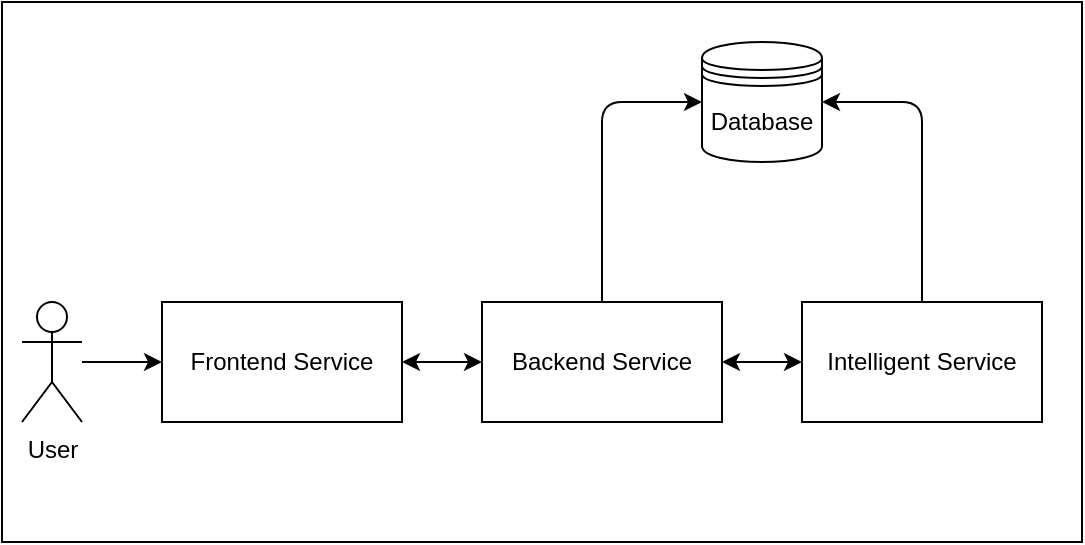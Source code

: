 <mxfile>
    <diagram id="xAXfma7NDHJYbk52DiHK" name="Page-1">
        <mxGraphModel dx="761" dy="926" grid="1" gridSize="10" guides="1" tooltips="1" connect="1" arrows="1" fold="1" page="1" pageScale="1" pageWidth="850" pageHeight="1100" math="0" shadow="0">
            <root>
                <mxCell id="0"/>
                <mxCell id="1" parent="0"/>
                <mxCell id="18" value="" style="group" vertex="1" connectable="0" parent="1">
                    <mxGeometry x="80" y="90" width="540" height="270" as="geometry"/>
                </mxCell>
                <mxCell id="17" value="" style="rounded=0;whiteSpace=wrap;html=1;" vertex="1" parent="18">
                    <mxGeometry width="540" height="270" as="geometry"/>
                </mxCell>
                <mxCell id="2" value="User" style="shape=umlActor;verticalLabelPosition=bottom;verticalAlign=top;html=1;outlineConnect=0;" vertex="1" parent="18">
                    <mxGeometry x="10" y="150" width="30" height="60" as="geometry"/>
                </mxCell>
                <mxCell id="7" value="Frontend Service" style="rounded=0;whiteSpace=wrap;html=1;" vertex="1" parent="18">
                    <mxGeometry x="80" y="150" width="120" height="60" as="geometry"/>
                </mxCell>
                <mxCell id="16" value="" style="edgeStyle=none;html=1;startArrow=none;startFill=0;" edge="1" parent="18" source="2" target="7">
                    <mxGeometry relative="1" as="geometry"/>
                </mxCell>
                <mxCell id="9" value="Backend Service" style="rounded=0;whiteSpace=wrap;html=1;" vertex="1" parent="18">
                    <mxGeometry x="240" y="150" width="120" height="60" as="geometry"/>
                </mxCell>
                <mxCell id="12" value="" style="edgeStyle=none;html=1;startArrow=classic;startFill=1;" edge="1" parent="18" source="7" target="9">
                    <mxGeometry relative="1" as="geometry"/>
                </mxCell>
                <mxCell id="10" value="Intelligent Service" style="rounded=0;whiteSpace=wrap;html=1;" vertex="1" parent="18">
                    <mxGeometry x="400" y="150" width="120" height="60" as="geometry"/>
                </mxCell>
                <mxCell id="11" value="" style="edgeStyle=none;html=1;startArrow=classic;startFill=1;" edge="1" parent="18" source="9" target="10">
                    <mxGeometry relative="1" as="geometry"/>
                </mxCell>
                <mxCell id="13" value="Database" style="shape=datastore;whiteSpace=wrap;html=1;" vertex="1" parent="18">
                    <mxGeometry x="350" y="20" width="60" height="60" as="geometry"/>
                </mxCell>
                <mxCell id="14" style="edgeStyle=none;html=1;exitX=0.5;exitY=0;exitDx=0;exitDy=0;entryX=0;entryY=0.5;entryDx=0;entryDy=0;startArrow=none;startFill=0;" edge="1" parent="18" source="9" target="13">
                    <mxGeometry relative="1" as="geometry">
                        <Array as="points">
                            <mxPoint x="300" y="50"/>
                        </Array>
                    </mxGeometry>
                </mxCell>
                <mxCell id="15" style="edgeStyle=none;html=1;entryX=1;entryY=0.5;entryDx=0;entryDy=0;startArrow=none;startFill=0;" edge="1" parent="18" source="10" target="13">
                    <mxGeometry relative="1" as="geometry">
                        <Array as="points">
                            <mxPoint x="460" y="50"/>
                        </Array>
                    </mxGeometry>
                </mxCell>
            </root>
        </mxGraphModel>
    </diagram>
</mxfile>